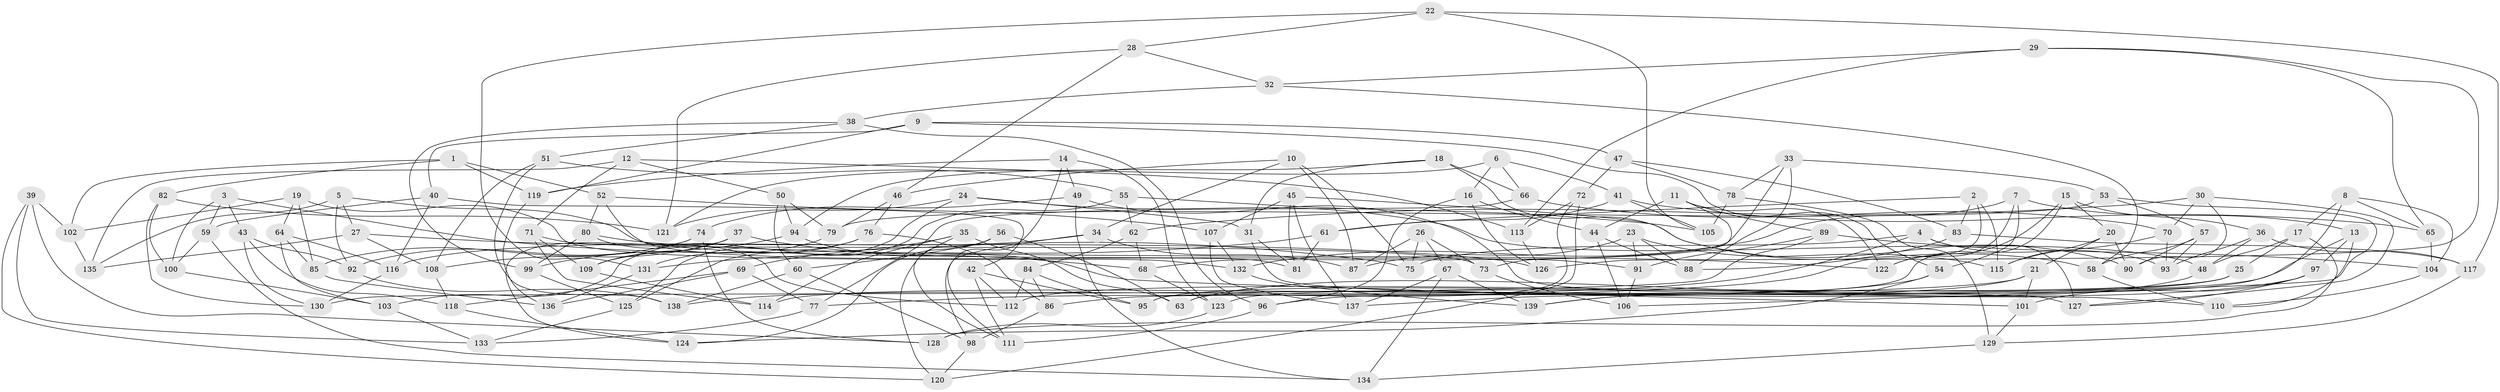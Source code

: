 // Generated by graph-tools (version 1.1) at 2025/16/03/09/25 04:16:31]
// undirected, 139 vertices, 278 edges
graph export_dot {
graph [start="1"]
  node [color=gray90,style=filled];
  1;
  2;
  3;
  4;
  5;
  6;
  7;
  8;
  9;
  10;
  11;
  12;
  13;
  14;
  15;
  16;
  17;
  18;
  19;
  20;
  21;
  22;
  23;
  24;
  25;
  26;
  27;
  28;
  29;
  30;
  31;
  32;
  33;
  34;
  35;
  36;
  37;
  38;
  39;
  40;
  41;
  42;
  43;
  44;
  45;
  46;
  47;
  48;
  49;
  50;
  51;
  52;
  53;
  54;
  55;
  56;
  57;
  58;
  59;
  60;
  61;
  62;
  63;
  64;
  65;
  66;
  67;
  68;
  69;
  70;
  71;
  72;
  73;
  74;
  75;
  76;
  77;
  78;
  79;
  80;
  81;
  82;
  83;
  84;
  85;
  86;
  87;
  88;
  89;
  90;
  91;
  92;
  93;
  94;
  95;
  96;
  97;
  98;
  99;
  100;
  101;
  102;
  103;
  104;
  105;
  106;
  107;
  108;
  109;
  110;
  111;
  112;
  113;
  114;
  115;
  116;
  117;
  118;
  119;
  120;
  121;
  122;
  123;
  124;
  125;
  126;
  127;
  128;
  129;
  130;
  131;
  132;
  133;
  134;
  135;
  136;
  137;
  138;
  139;
  1 -- 102;
  1 -- 119;
  1 -- 52;
  1 -- 82;
  2 -- 83;
  2 -- 61;
  2 -- 115;
  2 -- 77;
  3 -- 100;
  3 -- 43;
  3 -- 59;
  3 -- 75;
  4 -- 93;
  4 -- 138;
  4 -- 75;
  4 -- 127;
  5 -- 92;
  5 -- 135;
  5 -- 91;
  5 -- 27;
  6 -- 41;
  6 -- 16;
  6 -- 66;
  6 -- 121;
  7 -- 132;
  7 -- 13;
  7 -- 54;
  7 -- 122;
  8 -- 65;
  8 -- 95;
  8 -- 17;
  8 -- 104;
  9 -- 40;
  9 -- 47;
  9 -- 119;
  9 -- 54;
  10 -- 87;
  10 -- 46;
  10 -- 34;
  10 -- 75;
  11 -- 89;
  11 -- 44;
  11 -- 122;
  11 -- 73;
  12 -- 135;
  12 -- 113;
  12 -- 50;
  12 -- 71;
  13 -- 97;
  13 -- 112;
  13 -- 110;
  14 -- 111;
  14 -- 49;
  14 -- 123;
  14 -- 119;
  15 -- 122;
  15 -- 20;
  15 -- 36;
  15 -- 63;
  16 -- 44;
  16 -- 96;
  16 -- 126;
  17 -- 128;
  17 -- 25;
  17 -- 48;
  18 -- 31;
  18 -- 94;
  18 -- 66;
  18 -- 58;
  19 -- 132;
  19 -- 64;
  19 -- 85;
  19 -- 102;
  20 -- 21;
  20 -- 115;
  20 -- 90;
  21 -- 101;
  21 -- 139;
  21 -- 86;
  22 -- 105;
  22 -- 131;
  22 -- 28;
  22 -- 117;
  23 -- 88;
  23 -- 115;
  23 -- 91;
  23 -- 87;
  24 -- 125;
  24 -- 48;
  24 -- 121;
  24 -- 31;
  25 -- 114;
  25 -- 96;
  25 -- 123;
  26 -- 75;
  26 -- 73;
  26 -- 67;
  26 -- 87;
  27 -- 135;
  27 -- 126;
  27 -- 108;
  28 -- 46;
  28 -- 121;
  28 -- 32;
  29 -- 65;
  29 -- 32;
  29 -- 126;
  29 -- 113;
  30 -- 127;
  30 -- 70;
  30 -- 62;
  30 -- 90;
  31 -- 81;
  31 -- 110;
  32 -- 58;
  32 -- 38;
  33 -- 53;
  33 -- 68;
  33 -- 78;
  33 -- 88;
  34 -- 98;
  34 -- 87;
  34 -- 116;
  35 -- 63;
  35 -- 69;
  35 -- 111;
  35 -- 114;
  36 -- 93;
  36 -- 117;
  36 -- 48;
  37 -- 108;
  37 -- 109;
  37 -- 124;
  37 -- 68;
  38 -- 96;
  38 -- 51;
  38 -- 99;
  39 -- 120;
  39 -- 128;
  39 -- 102;
  39 -- 133;
  40 -- 116;
  40 -- 42;
  40 -- 59;
  41 -- 65;
  41 -- 105;
  41 -- 61;
  42 -- 112;
  42 -- 111;
  42 -- 95;
  43 -- 92;
  43 -- 130;
  43 -- 118;
  44 -- 88;
  44 -- 106;
  45 -- 107;
  45 -- 90;
  45 -- 81;
  45 -- 137;
  46 -- 76;
  46 -- 79;
  47 -- 78;
  47 -- 72;
  47 -- 83;
  48 -- 63;
  49 -- 134;
  49 -- 74;
  49 -- 127;
  50 -- 79;
  50 -- 60;
  50 -- 94;
  51 -- 108;
  51 -- 55;
  51 -- 138;
  52 -- 107;
  52 -- 80;
  52 -- 81;
  53 -- 57;
  53 -- 79;
  53 -- 106;
  54 -- 124;
  54 -- 137;
  55 -- 125;
  55 -- 62;
  55 -- 105;
  56 -- 120;
  56 -- 60;
  56 -- 63;
  56 -- 124;
  57 -- 90;
  57 -- 58;
  57 -- 93;
  58 -- 110;
  59 -- 100;
  59 -- 134;
  60 -- 98;
  60 -- 138;
  61 -- 131;
  61 -- 81;
  62 -- 84;
  62 -- 68;
  64 -- 103;
  64 -- 85;
  64 -- 116;
  65 -- 104;
  66 -- 70;
  66 -- 77;
  67 -- 139;
  67 -- 134;
  67 -- 137;
  68 -- 123;
  69 -- 77;
  69 -- 118;
  69 -- 136;
  70 -- 115;
  70 -- 93;
  71 -- 109;
  71 -- 114;
  71 -- 73;
  72 -- 95;
  72 -- 113;
  72 -- 120;
  73 -- 106;
  74 -- 92;
  74 -- 85;
  74 -- 128;
  76 -- 103;
  76 -- 86;
  76 -- 131;
  77 -- 133;
  78 -- 129;
  78 -- 105;
  79 -- 109;
  80 -- 112;
  80 -- 99;
  80 -- 122;
  82 -- 130;
  82 -- 121;
  82 -- 100;
  83 -- 88;
  83 -- 117;
  84 -- 112;
  84 -- 86;
  84 -- 95;
  85 -- 136;
  86 -- 98;
  89 -- 130;
  89 -- 91;
  89 -- 104;
  91 -- 106;
  92 -- 138;
  94 -- 99;
  94 -- 101;
  96 -- 111;
  97 -- 139;
  97 -- 101;
  97 -- 127;
  98 -- 120;
  99 -- 125;
  100 -- 103;
  101 -- 129;
  102 -- 135;
  103 -- 133;
  104 -- 110;
  107 -- 132;
  107 -- 137;
  108 -- 118;
  109 -- 114;
  113 -- 126;
  116 -- 130;
  117 -- 129;
  118 -- 124;
  119 -- 136;
  123 -- 128;
  125 -- 133;
  129 -- 134;
  131 -- 136;
  132 -- 139;
}
